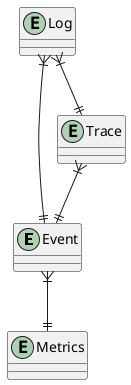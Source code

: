 @startuml

entity Event {}
entity Metrics {}
entity Log {}
entity Trace

Event }|--|| Metrics
Log }|--|| Event
Trace }|--|| Event
Log }|--|| Trace

@enduml